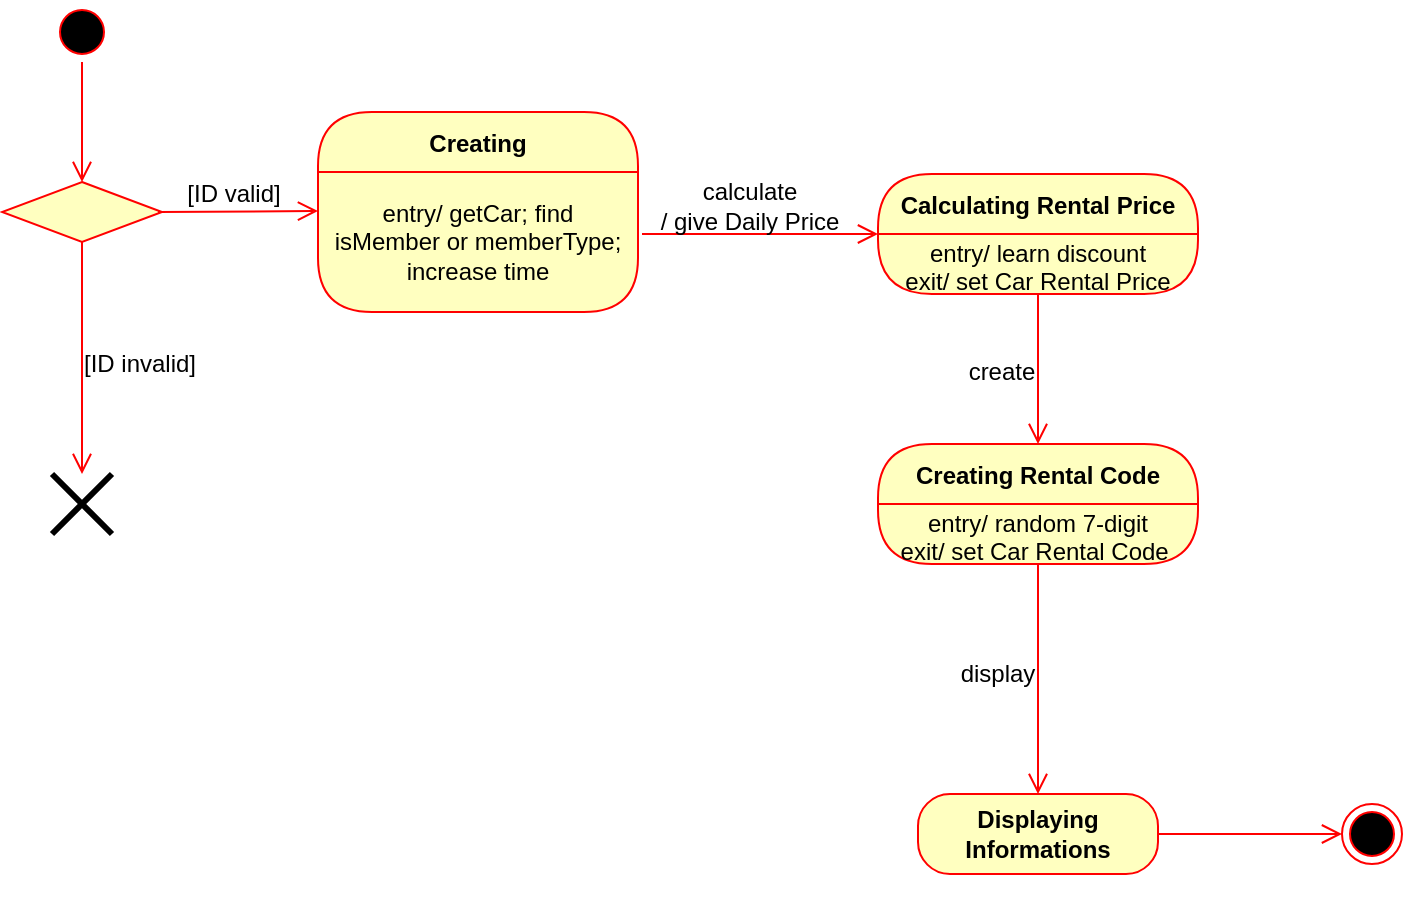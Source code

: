 <mxfile version="16.1.2" type="device"><diagram id="L4cv8Y5JKbiKGoEIHqKf" name="Page-1"><mxGraphModel dx="1038" dy="547" grid="1" gridSize="10" guides="1" tooltips="1" connect="1" arrows="1" fold="1" page="1" pageScale="1" pageWidth="827" pageHeight="1169" math="0" shadow="0"><root><mxCell id="0"/><mxCell id="1" parent="0"/><mxCell id="gasm_cR6EnDEioXLry3Z-4" value="" style="ellipse;html=1;shape=endState;fillColor=#000000;strokeColor=#ff0000;" vertex="1" parent="1"><mxGeometry x="710" y="405" width="30" height="30" as="geometry"/></mxCell><mxCell id="gasm_cR6EnDEioXLry3Z-7" value="&lt;h4&gt;Displaying Informations&lt;/h4&gt;" style="rounded=1;whiteSpace=wrap;html=1;arcSize=40;fontColor=#000000;fillColor=#ffffc0;strokeColor=#ff0000;" vertex="1" parent="1"><mxGeometry x="498" y="400" width="120" height="40" as="geometry"/></mxCell><mxCell id="gasm_cR6EnDEioXLry3Z-8" value="" style="edgeStyle=orthogonalEdgeStyle;html=1;verticalAlign=bottom;endArrow=open;endSize=8;strokeColor=#ff0000;rounded=0;entryX=0;entryY=0.5;entryDx=0;entryDy=0;" edge="1" source="gasm_cR6EnDEioXLry3Z-7" parent="1" target="gasm_cR6EnDEioXLry3Z-4"><mxGeometry relative="1" as="geometry"><mxPoint x="678" y="150" as="targetPoint"/></mxGeometry></mxCell><mxCell id="gasm_cR6EnDEioXLry3Z-9" value="Creating" style="swimlane;fontStyle=1;align=center;verticalAlign=middle;childLayout=stackLayout;horizontal=1;startSize=30;horizontalStack=0;resizeParent=0;resizeLast=1;container=0;fontColor=#000000;collapsible=0;rounded=1;arcSize=30;strokeColor=#ff0000;fillColor=#ffffc0;swimlaneFillColor=#ffffc0;dropTarget=0;" vertex="1" parent="1"><mxGeometry x="198" y="59" width="160" height="100" as="geometry"/></mxCell><mxCell id="gasm_cR6EnDEioXLry3Z-10" value="entry/ getCar; find isMember or memberType;&lt;br&gt;increase time" style="text;html=1;strokeColor=none;fillColor=none;align=center;verticalAlign=middle;spacingLeft=4;spacingRight=4;whiteSpace=wrap;overflow=hidden;rotatable=0;fontColor=#000000;" vertex="1" parent="gasm_cR6EnDEioXLry3Z-9"><mxGeometry y="30" width="160" height="70" as="geometry"/></mxCell><mxCell id="gasm_cR6EnDEioXLry3Z-12" value="Subtitle" style="text;html=1;strokeColor=none;fillColor=none;align=center;verticalAlign=middle;spacingLeft=4;spacingRight=4;whiteSpace=wrap;overflow=hidden;rotatable=0;fontColor=#000000;" vertex="1" parent="gasm_cR6EnDEioXLry3Z-9"><mxGeometry y="100" width="160" as="geometry"/></mxCell><mxCell id="gasm_cR6EnDEioXLry3Z-11" value="" style="html=1;verticalAlign=bottom;endArrow=open;endSize=8;strokeColor=#ff0000;rounded=0;entryX=0;entryY=0.5;entryDx=0;entryDy=0;" edge="1" parent="1" target="gasm_cR6EnDEioXLry3Z-25"><mxGeometry relative="1" as="geometry"><mxPoint x="478" y="85" as="targetPoint"/><mxPoint x="360" y="120" as="sourcePoint"/></mxGeometry></mxCell><mxCell id="gasm_cR6EnDEioXLry3Z-13" value="calculate&lt;br&gt;/ give Daily Price" style="text;html=1;strokeColor=none;fillColor=none;align=center;verticalAlign=middle;whiteSpace=wrap;rounded=0;" vertex="1" parent="1"><mxGeometry x="359" y="77" width="110" height="58" as="geometry"/></mxCell><mxCell id="gasm_cR6EnDEioXLry3Z-25" value="Calculating Rental Price" style="swimlane;fontStyle=1;align=center;verticalAlign=middle;childLayout=stackLayout;horizontal=1;startSize=30;horizontalStack=0;resizeParent=0;resizeLast=1;container=0;fontColor=#000000;collapsible=0;rounded=1;arcSize=30;strokeColor=#ff0000;fillColor=#ffffc0;swimlaneFillColor=#ffffc0;dropTarget=0;" vertex="1" parent="1"><mxGeometry x="478" y="90" width="160" height="60" as="geometry"/></mxCell><mxCell id="gasm_cR6EnDEioXLry3Z-26" value="entry/ learn discount&lt;br&gt;exit/ set Car Rental Price" style="text;html=1;strokeColor=none;fillColor=none;align=center;verticalAlign=middle;spacingLeft=4;spacingRight=4;whiteSpace=wrap;overflow=hidden;rotatable=0;fontColor=#000000;" vertex="1" parent="gasm_cR6EnDEioXLry3Z-25"><mxGeometry y="30" width="160" height="30" as="geometry"/></mxCell><mxCell id="gasm_cR6EnDEioXLry3Z-27" value="" style="edgeStyle=orthogonalEdgeStyle;html=1;verticalAlign=bottom;endArrow=open;endSize=8;strokeColor=#ff0000;rounded=0;entryX=0.5;entryY=0;entryDx=0;entryDy=0;" edge="1" source="gasm_cR6EnDEioXLry3Z-25" parent="1" target="gasm_cR6EnDEioXLry3Z-28"><mxGeometry relative="1" as="geometry"><mxPoint x="558" y="200" as="targetPoint"/></mxGeometry></mxCell><mxCell id="gasm_cR6EnDEioXLry3Z-28" value="Creating Rental Code" style="swimlane;fontStyle=1;align=center;verticalAlign=middle;childLayout=stackLayout;horizontal=1;startSize=30;horizontalStack=0;resizeParent=0;resizeLast=1;container=0;fontColor=#000000;collapsible=0;rounded=1;arcSize=30;strokeColor=#ff0000;fillColor=#ffffc0;swimlaneFillColor=#ffffc0;dropTarget=0;" vertex="1" parent="1"><mxGeometry x="478" y="225" width="160" height="60" as="geometry"/></mxCell><mxCell id="gasm_cR6EnDEioXLry3Z-29" value="entry/ random 7-digit&lt;br&gt;exit/ set Car Rental Code&amp;nbsp;" style="text;html=1;strokeColor=none;fillColor=none;align=center;verticalAlign=middle;spacingLeft=4;spacingRight=4;whiteSpace=wrap;overflow=hidden;rotatable=0;fontColor=#000000;" vertex="1" parent="gasm_cR6EnDEioXLry3Z-28"><mxGeometry y="30" width="160" height="30" as="geometry"/></mxCell><mxCell id="gasm_cR6EnDEioXLry3Z-30" value="" style="edgeStyle=orthogonalEdgeStyle;html=1;verticalAlign=bottom;endArrow=open;endSize=8;strokeColor=#ff0000;rounded=0;entryX=0.5;entryY=0;entryDx=0;entryDy=0;" edge="1" source="gasm_cR6EnDEioXLry3Z-28" parent="1" target="gasm_cR6EnDEioXLry3Z-7"><mxGeometry relative="1" as="geometry"><mxPoint x="578" y="320" as="targetPoint"/></mxGeometry></mxCell><mxCell id="gasm_cR6EnDEioXLry3Z-32" value="display" style="text;html=1;strokeColor=none;fillColor=none;align=center;verticalAlign=middle;whiteSpace=wrap;rounded=0;" vertex="1" parent="1"><mxGeometry x="520" y="335" width="36" height="10" as="geometry"/></mxCell><mxCell id="gasm_cR6EnDEioXLry3Z-33" value="create" style="text;html=1;strokeColor=none;fillColor=none;align=center;verticalAlign=middle;whiteSpace=wrap;rounded=0;" vertex="1" parent="1"><mxGeometry x="510" y="184" width="60" height="10" as="geometry"/></mxCell><mxCell id="gasm_cR6EnDEioXLry3Z-38" value="" style="rhombus;whiteSpace=wrap;html=1;fillColor=#ffffc0;strokeColor=#ff0000;" vertex="1" parent="1"><mxGeometry x="40" y="94" width="80" height="30" as="geometry"/></mxCell><mxCell id="gasm_cR6EnDEioXLry3Z-43" value="" style="ellipse;html=1;shape=startState;fillColor=#000000;strokeColor=#ff0000;" vertex="1" parent="1"><mxGeometry x="65" y="4" width="30" height="30" as="geometry"/></mxCell><mxCell id="gasm_cR6EnDEioXLry3Z-44" value="" style="edgeStyle=orthogonalEdgeStyle;html=1;verticalAlign=bottom;endArrow=open;endSize=8;strokeColor=#ff0000;rounded=0;" edge="1" source="gasm_cR6EnDEioXLry3Z-43" parent="1"><mxGeometry relative="1" as="geometry"><mxPoint x="80" y="94" as="targetPoint"/></mxGeometry></mxCell><mxCell id="gasm_cR6EnDEioXLry3Z-46" value="" style="endArrow=open;endFill=1;endSize=8;html=1;rounded=0;strokeColor=#FF0000;" edge="1" parent="1"><mxGeometry width="160" relative="1" as="geometry"><mxPoint x="118" y="109" as="sourcePoint"/><mxPoint x="198" y="108.5" as="targetPoint"/></mxGeometry></mxCell><mxCell id="gasm_cR6EnDEioXLry3Z-47" value="" style="endArrow=open;endFill=1;endSize=8;html=1;rounded=0;strokeColor=#FF0000;exitX=0.5;exitY=1;exitDx=0;exitDy=0;" edge="1" parent="1" source="gasm_cR6EnDEioXLry3Z-38"><mxGeometry width="160" relative="1" as="geometry"><mxPoint x="110" y="320" as="sourcePoint"/><mxPoint x="80" y="240" as="targetPoint"/></mxGeometry></mxCell><mxCell id="gasm_cR6EnDEioXLry3Z-48" value="" style="shape=umlDestroy;whiteSpace=wrap;html=1;strokeWidth=3;" vertex="1" parent="1"><mxGeometry x="65" y="240" width="30" height="30" as="geometry"/></mxCell><mxCell id="gasm_cR6EnDEioXLry3Z-49" value="[ID valid]" style="text;html=1;strokeColor=none;fillColor=none;align=center;verticalAlign=middle;whiteSpace=wrap;rounded=0;" vertex="1" parent="1"><mxGeometry x="126" y="85" width="60" height="30" as="geometry"/></mxCell><mxCell id="gasm_cR6EnDEioXLry3Z-50" value="[ID invalid]" style="text;html=1;strokeColor=none;fillColor=none;align=center;verticalAlign=middle;whiteSpace=wrap;rounded=0;" vertex="1" parent="1"><mxGeometry x="79" y="170" width="60" height="30" as="geometry"/></mxCell></root></mxGraphModel></diagram></mxfile>